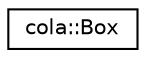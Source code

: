 digraph "Graphical Class Hierarchy"
{
  edge [fontname="Helvetica",fontsize="10",labelfontname="Helvetica",labelfontsize="10"];
  node [fontname="Helvetica",fontsize="10",shape=record];
  rankdir="LR";
  Node0 [label="cola::Box",height=0.2,width=0.4,color="black", fillcolor="white", style="filled",URL="$classcola_1_1Box.html",tooltip="A box consisting of four edge values for representing padding or margins for rectangles. "];
}
